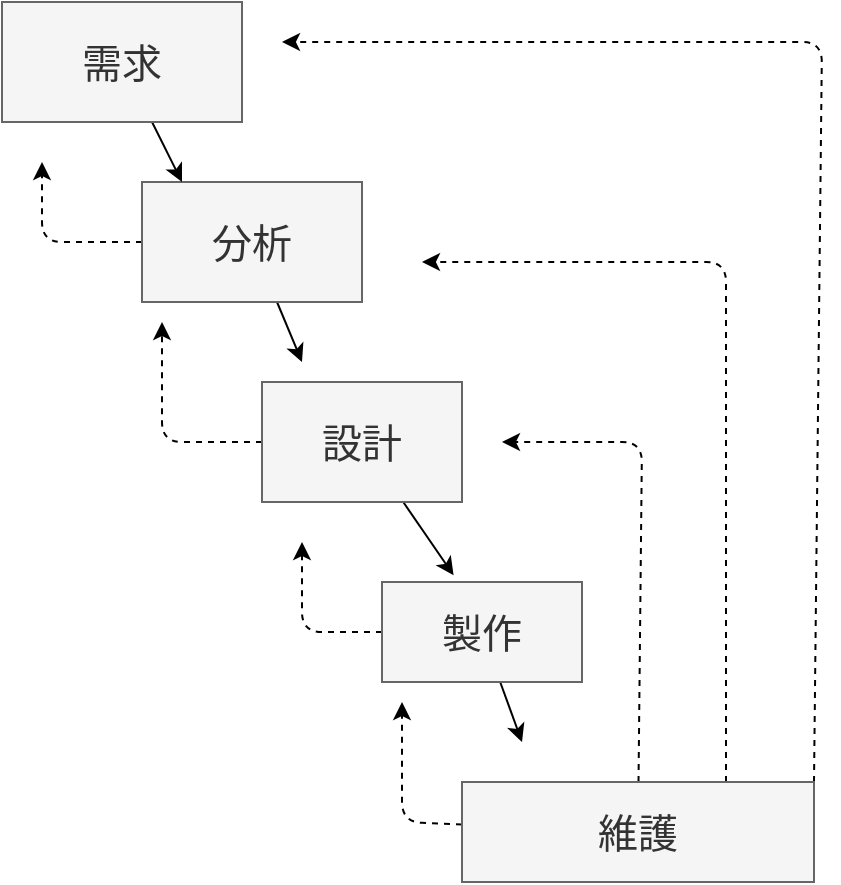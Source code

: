 <mxfile>
    <diagram id="vwGTwTLg8Dz8_gUZ8SLV" name="第1頁">
        <mxGraphModel dx="1130" dy="531" grid="1" gridSize="10" guides="1" tooltips="1" connect="1" arrows="1" fold="1" page="1" pageScale="1" pageWidth="827" pageHeight="1169" math="0" shadow="0">
            <root>
                <mxCell id="0"/>
                <mxCell id="1" parent="0"/>
                <mxCell id="10" style="edgeStyle=none;html=1;fontSize=20;" edge="1" parent="1" source="2">
                    <mxGeometry relative="1" as="geometry">
                        <mxPoint x="320" y="290" as="targetPoint"/>
                    </mxGeometry>
                </mxCell>
                <mxCell id="14" style="edgeStyle=none;html=1;fontSize=20;dashed=1;" edge="1" parent="1" source="2">
                    <mxGeometry relative="1" as="geometry">
                        <mxPoint x="190" y="190" as="targetPoint"/>
                        <Array as="points">
                            <mxPoint x="190" y="230"/>
                        </Array>
                    </mxGeometry>
                </mxCell>
                <mxCell id="2" value="&lt;font style=&quot;font-size: 20px;&quot;&gt;分析&lt;/font&gt;" style="rounded=0;whiteSpace=wrap;html=1;fillColor=#f5f5f5;fontColor=#333333;strokeColor=#666666;" vertex="1" parent="1">
                    <mxGeometry x="240" y="200" width="110" height="60" as="geometry"/>
                </mxCell>
                <mxCell id="11" style="edgeStyle=none;html=1;entryX=0.358;entryY=-0.067;entryDx=0;entryDy=0;entryPerimeter=0;fontSize=20;" edge="1" parent="1" source="3" target="4">
                    <mxGeometry relative="1" as="geometry"/>
                </mxCell>
                <mxCell id="15" style="edgeStyle=none;html=1;fontSize=20;dashed=1;" edge="1" parent="1" source="3">
                    <mxGeometry relative="1" as="geometry">
                        <mxPoint x="250" y="270" as="targetPoint"/>
                        <Array as="points">
                            <mxPoint x="250" y="330"/>
                        </Array>
                    </mxGeometry>
                </mxCell>
                <mxCell id="3" value="&lt;font style=&quot;font-size: 20px;&quot;&gt;設計&lt;/font&gt;" style="rounded=0;whiteSpace=wrap;html=1;fillColor=#f5f5f5;fontColor=#333333;strokeColor=#666666;" vertex="1" parent="1">
                    <mxGeometry x="300" y="300" width="100" height="60" as="geometry"/>
                </mxCell>
                <mxCell id="13" style="edgeStyle=none;html=1;fontSize=20;" edge="1" parent="1" source="4">
                    <mxGeometry relative="1" as="geometry">
                        <mxPoint x="430" y="480" as="targetPoint"/>
                    </mxGeometry>
                </mxCell>
                <mxCell id="16" style="edgeStyle=none;html=1;fontSize=20;dashed=1;" edge="1" parent="1" source="4">
                    <mxGeometry relative="1" as="geometry">
                        <mxPoint x="320" y="380" as="targetPoint"/>
                        <Array as="points">
                            <mxPoint x="320" y="425"/>
                        </Array>
                    </mxGeometry>
                </mxCell>
                <mxCell id="4" value="&lt;font style=&quot;font-size: 20px;&quot;&gt;製作&lt;/font&gt;" style="rounded=0;whiteSpace=wrap;html=1;fillColor=#f5f5f5;fontColor=#333333;strokeColor=#666666;" vertex="1" parent="1">
                    <mxGeometry x="360" y="400" width="100" height="50" as="geometry"/>
                </mxCell>
                <mxCell id="17" style="edgeStyle=none;html=1;fontSize=20;dashed=1;" edge="1" parent="1" source="5">
                    <mxGeometry relative="1" as="geometry">
                        <mxPoint x="370" y="460" as="targetPoint"/>
                        <Array as="points">
                            <mxPoint x="370" y="520"/>
                        </Array>
                    </mxGeometry>
                </mxCell>
                <mxCell id="18" style="edgeStyle=none;html=1;fontSize=20;dashed=1;" edge="1" parent="1" source="5">
                    <mxGeometry relative="1" as="geometry">
                        <mxPoint x="420" y="330" as="targetPoint"/>
                        <Array as="points">
                            <mxPoint x="490" y="330"/>
                        </Array>
                    </mxGeometry>
                </mxCell>
                <mxCell id="20" style="edgeStyle=none;html=1;exitX=0.75;exitY=0;exitDx=0;exitDy=0;fontSize=20;dashed=1;" edge="1" parent="1" source="5">
                    <mxGeometry relative="1" as="geometry">
                        <mxPoint x="380" y="240" as="targetPoint"/>
                        <Array as="points">
                            <mxPoint x="532" y="240"/>
                        </Array>
                    </mxGeometry>
                </mxCell>
                <mxCell id="21" style="edgeStyle=none;html=1;exitX=1;exitY=0;exitDx=0;exitDy=0;fontSize=20;dashed=1;" edge="1" parent="1" source="5">
                    <mxGeometry relative="1" as="geometry">
                        <mxPoint x="310" y="130" as="targetPoint"/>
                        <Array as="points">
                            <mxPoint x="580" y="130"/>
                        </Array>
                    </mxGeometry>
                </mxCell>
                <mxCell id="5" value="&lt;font style=&quot;font-size: 20px;&quot;&gt;維護&lt;/font&gt;" style="rounded=0;whiteSpace=wrap;html=1;fillColor=#f5f5f5;fontColor=#333333;strokeColor=#666666;" vertex="1" parent="1">
                    <mxGeometry x="400" y="500" width="176" height="50" as="geometry"/>
                </mxCell>
                <mxCell id="8" style="edgeStyle=none;html=1;fontSize=20;" edge="1" parent="1" source="6">
                    <mxGeometry relative="1" as="geometry">
                        <mxPoint x="260" y="200" as="targetPoint"/>
                    </mxGeometry>
                </mxCell>
                <mxCell id="6" value="&lt;font style=&quot;font-size: 20px;&quot;&gt;需求&lt;/font&gt;" style="rounded=0;whiteSpace=wrap;html=1;fillColor=#f5f5f5;fontColor=#333333;strokeColor=#666666;" vertex="1" parent="1">
                    <mxGeometry x="170" y="110" width="120" height="60" as="geometry"/>
                </mxCell>
            </root>
        </mxGraphModel>
    </diagram>
</mxfile>
